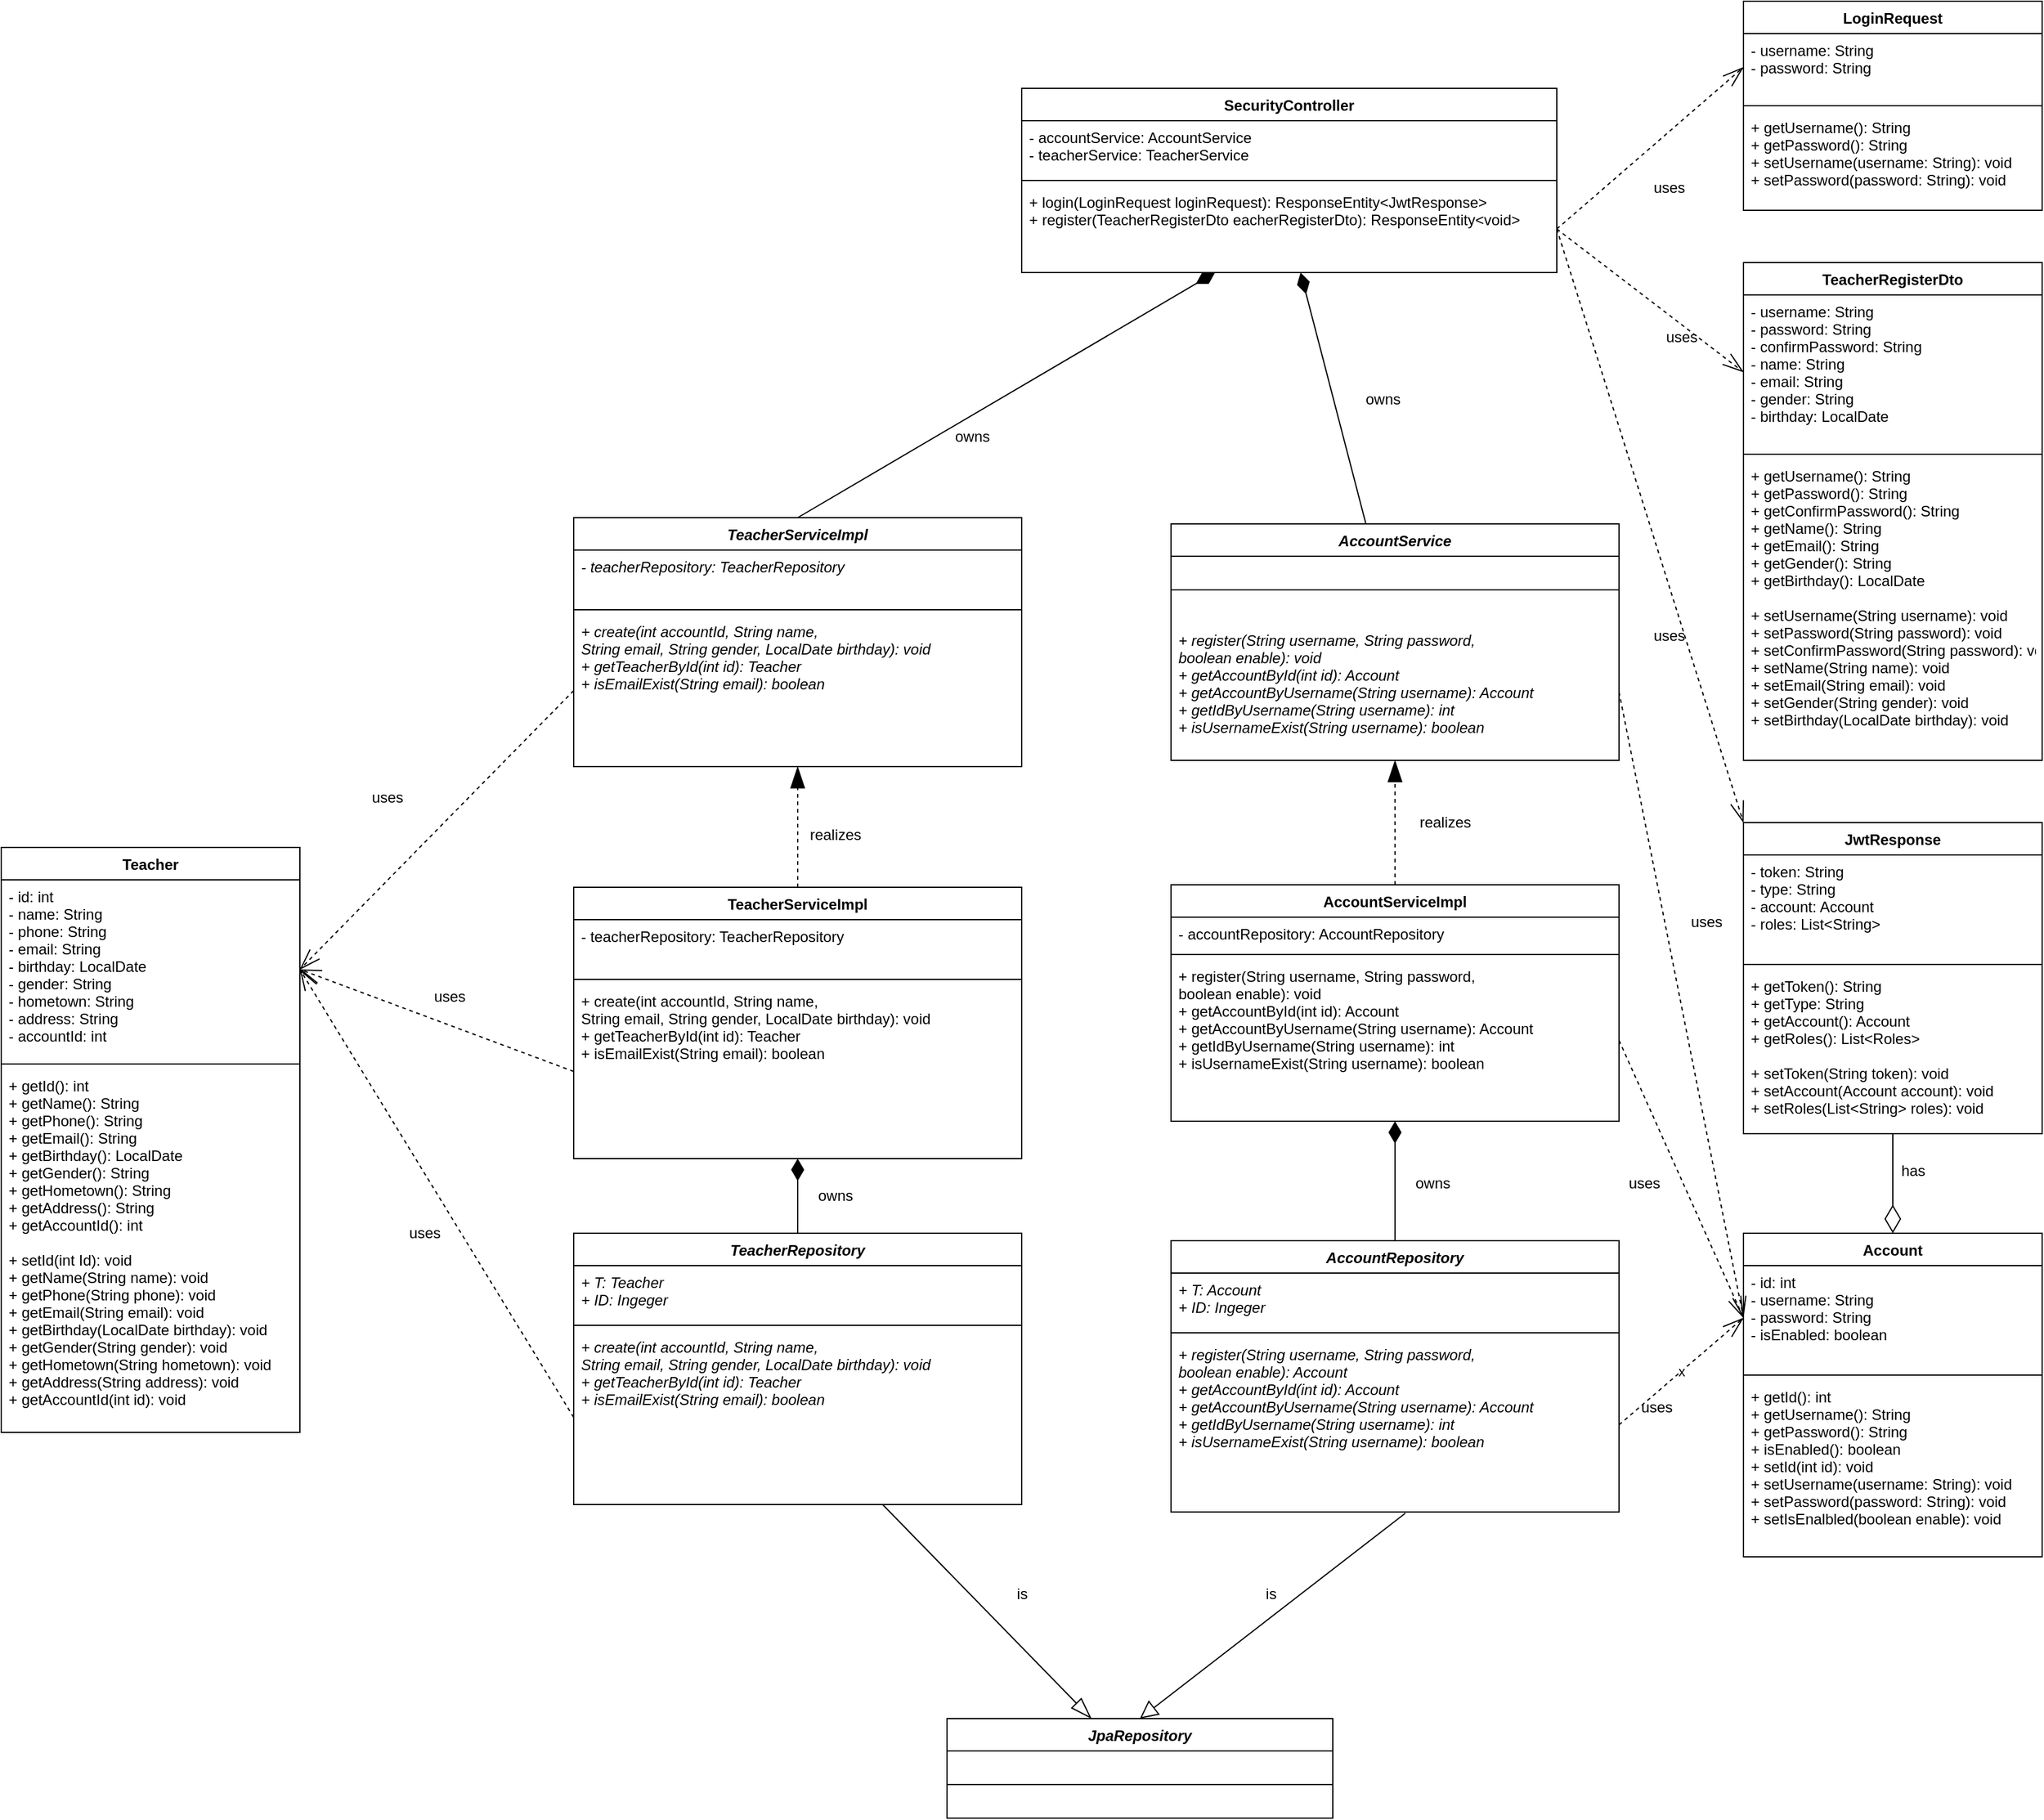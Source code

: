 <mxfile version="14.7.10" type="device"><diagram id="Y0LU7h4S8En0JzoA1ZvA" name="Page-1"><mxGraphModel dx="3418" dy="1582" grid="1" gridSize="10" guides="1" tooltips="1" connect="1" arrows="1" fold="1" page="1" pageScale="1" pageWidth="850" pageHeight="1100" math="0" shadow="0"><root><mxCell id="0"/><mxCell id="1" parent="0"/><mxCell id="0bLq7Cy2PBH71am03cPB-7" value="" style="edgeStyle=orthogonalEdgeStyle;rounded=0;orthogonalLoop=1;jettySize=auto;html=1;" parent="1" edge="1"><mxGeometry relative="1" as="geometry"><mxPoint x="215" y="120" as="sourcePoint"/></mxGeometry></mxCell><mxCell id="_wRMmRWSOuP75aGhUzdq-82" style="edgeStyle=none;rounded=0;orthogonalLoop=1;jettySize=auto;html=1;exitX=0.435;exitY=0;exitDx=0;exitDy=0;shadow=0;endArrow=diamondThin;endFill=1;endSize=15;strokeColor=#000000;exitPerimeter=0;" edge="1" parent="1" source="0bLq7Cy2PBH71am03cPB-9" target="_wRMmRWSOuP75aGhUzdq-81"><mxGeometry relative="1" as="geometry"/></mxCell><mxCell id="0bLq7Cy2PBH71am03cPB-9" value="AccountService" style="swimlane;fontStyle=3;align=center;verticalAlign=top;childLayout=stackLayout;horizontal=1;startSize=26;horizontalStack=0;resizeParent=1;resizeParentMax=0;resizeLast=0;collapsible=1;marginBottom=0;" parent="1" vertex="1"><mxGeometry x="-800" y="-10" width="360" height="190" as="geometry"/></mxCell><mxCell id="0bLq7Cy2PBH71am03cPB-11" value="" style="line;strokeWidth=1;fillColor=none;align=left;verticalAlign=middle;spacingTop=-1;spacingLeft=3;spacingRight=3;rotatable=0;labelPosition=right;points=[];portConstraint=eastwest;" parent="0bLq7Cy2PBH71am03cPB-9" vertex="1"><mxGeometry y="26" width="360" height="54" as="geometry"/></mxCell><mxCell id="0bLq7Cy2PBH71am03cPB-12" value="+ register(String username, String password, &#10;boolean enable): void&#10;+ getAccountById(int id): Account&#10;+ getAccountByUsername(String username): Account&#10;+ getIdByUsername(String username): int&#10;+ isUsernameExist(String username): boolean&#10;" style="text;strokeColor=none;fillColor=none;align=left;verticalAlign=top;spacingLeft=4;spacingRight=4;overflow=hidden;rotatable=0;points=[[0,0.5],[1,0.5]];portConstraint=eastwest;fontStyle=2" parent="0bLq7Cy2PBH71am03cPB-9" vertex="1"><mxGeometry y="80" width="360" height="110" as="geometry"/></mxCell><mxCell id="_wRMmRWSOuP75aGhUzdq-34" style="edgeStyle=none;rounded=0;orthogonalLoop=1;jettySize=auto;html=1;exitX=0.5;exitY=0;exitDx=0;exitDy=0;endArrow=blockThin;endFill=1;endSize=15;dashed=1;shadow=0;" edge="1" parent="1" source="_wRMmRWSOuP75aGhUzdq-74" target="0bLq7Cy2PBH71am03cPB-12"><mxGeometry relative="1" as="geometry"/></mxCell><mxCell id="_wRMmRWSOuP75aGhUzdq-5" value="" style="endArrow=diamondThin;endFill=1;endSize=15;html=1;" edge="1" parent="1" source="_wRMmRWSOuP75aGhUzdq-83" target="_wRMmRWSOuP75aGhUzdq-77"><mxGeometry width="160" relative="1" as="geometry"><mxPoint x="-646.027" y="560" as="sourcePoint"/><mxPoint x="-647" y="470" as="targetPoint"/></mxGeometry></mxCell><mxCell id="_wRMmRWSOuP75aGhUzdq-9" value="JpaRepository" style="swimlane;fontStyle=3;align=center;verticalAlign=top;childLayout=stackLayout;horizontal=1;startSize=26;horizontalStack=0;resizeParent=1;resizeParentMax=0;resizeLast=0;collapsible=1;marginBottom=0;" vertex="1" parent="1"><mxGeometry x="-980" y="950" width="310" height="80" as="geometry"/></mxCell><mxCell id="_wRMmRWSOuP75aGhUzdq-10" value="" style="line;strokeWidth=1;fillColor=none;align=left;verticalAlign=middle;spacingTop=-1;spacingLeft=3;spacingRight=3;rotatable=0;labelPosition=right;points=[];portConstraint=eastwest;" vertex="1" parent="_wRMmRWSOuP75aGhUzdq-9"><mxGeometry y="26" width="310" height="54" as="geometry"/></mxCell><mxCell id="_wRMmRWSOuP75aGhUzdq-28" value="LoginRequest" style="swimlane;fontStyle=1;align=center;verticalAlign=top;childLayout=stackLayout;horizontal=1;startSize=26;horizontalStack=0;resizeParent=1;resizeParentMax=0;resizeLast=0;collapsible=1;marginBottom=0;" vertex="1" parent="1"><mxGeometry x="-340" y="-430" width="240" height="168" as="geometry"/></mxCell><mxCell id="_wRMmRWSOuP75aGhUzdq-29" value="- username: String&#10;- password: String" style="text;strokeColor=none;fillColor=none;align=left;verticalAlign=top;spacingLeft=4;spacingRight=4;overflow=hidden;rotatable=0;points=[[0,0.5],[1,0.5]];portConstraint=eastwest;" vertex="1" parent="_wRMmRWSOuP75aGhUzdq-28"><mxGeometry y="26" width="240" height="54" as="geometry"/></mxCell><mxCell id="_wRMmRWSOuP75aGhUzdq-30" value="" style="line;strokeWidth=1;fillColor=none;align=left;verticalAlign=middle;spacingTop=-1;spacingLeft=3;spacingRight=3;rotatable=0;labelPosition=right;points=[];portConstraint=eastwest;" vertex="1" parent="_wRMmRWSOuP75aGhUzdq-28"><mxGeometry y="80" width="240" height="8" as="geometry"/></mxCell><mxCell id="_wRMmRWSOuP75aGhUzdq-31" value="+ getUsername(): String&#10;+ getPassword(): String&#10;+ setUsername(username: String): void&#10;+ setPassword(password: String): void" style="text;strokeColor=none;fillColor=none;align=left;verticalAlign=top;spacingLeft=4;spacingRight=4;overflow=hidden;rotatable=0;points=[[0,0.5],[1,0.5]];portConstraint=eastwest;" vertex="1" parent="_wRMmRWSOuP75aGhUzdq-28"><mxGeometry y="88" width="240" height="80" as="geometry"/></mxCell><mxCell id="_wRMmRWSOuP75aGhUzdq-53" style="edgeStyle=none;rounded=0;orthogonalLoop=1;jettySize=auto;html=1;endArrow=diamondThin;endFill=0;endSize=20;" edge="1" parent="1" source="_wRMmRWSOuP75aGhUzdq-38" target="_wRMmRWSOuP75aGhUzdq-46"><mxGeometry relative="1" as="geometry"/></mxCell><mxCell id="_wRMmRWSOuP75aGhUzdq-35" value="JwtResponse" style="swimlane;fontStyle=1;align=center;verticalAlign=top;childLayout=stackLayout;horizontal=1;startSize=26;horizontalStack=0;resizeParent=1;resizeParentMax=0;resizeLast=0;collapsible=1;marginBottom=0;" vertex="1" parent="1"><mxGeometry x="-340" y="230" width="240" height="250" as="geometry"/></mxCell><mxCell id="_wRMmRWSOuP75aGhUzdq-36" value="- token: String&#10;- type: String &#10;- account: Account&#10;- roles: List&lt;String&gt;" style="text;strokeColor=none;fillColor=none;align=left;verticalAlign=top;spacingLeft=4;spacingRight=4;overflow=hidden;rotatable=0;points=[[0,0.5],[1,0.5]];portConstraint=eastwest;" vertex="1" parent="_wRMmRWSOuP75aGhUzdq-35"><mxGeometry y="26" width="240" height="84" as="geometry"/></mxCell><mxCell id="_wRMmRWSOuP75aGhUzdq-37" value="" style="line;strokeWidth=1;fillColor=none;align=left;verticalAlign=middle;spacingTop=-1;spacingLeft=3;spacingRight=3;rotatable=0;labelPosition=right;points=[];portConstraint=eastwest;" vertex="1" parent="_wRMmRWSOuP75aGhUzdq-35"><mxGeometry y="110" width="240" height="8" as="geometry"/></mxCell><mxCell id="_wRMmRWSOuP75aGhUzdq-38" value="+ getToken(): String&#10;+ getType: String&#10;+ getAccount(): Account&#10;+ getRoles(): List&lt;Roles&gt;&#10;&#10;+ setToken(String token): void&#10;+ setAccount(Account account): void&#10;+ setRoles(List&lt;String&gt; roles): void" style="text;strokeColor=none;fillColor=none;align=left;verticalAlign=top;spacingLeft=4;spacingRight=4;overflow=hidden;rotatable=0;points=[[0,0.5],[1,0.5]];portConstraint=eastwest;" vertex="1" parent="_wRMmRWSOuP75aGhUzdq-35"><mxGeometry y="118" width="240" height="132" as="geometry"/></mxCell><mxCell id="_wRMmRWSOuP75aGhUzdq-40" value="TeacherRegisterDto" style="swimlane;fontStyle=1;align=center;verticalAlign=top;childLayout=stackLayout;horizontal=1;startSize=26;horizontalStack=0;resizeParent=1;resizeParentMax=0;resizeLast=0;collapsible=1;marginBottom=0;" vertex="1" parent="1"><mxGeometry x="-340" y="-220" width="240" height="400" as="geometry"/></mxCell><mxCell id="_wRMmRWSOuP75aGhUzdq-41" value="- username: String&#10;- password: String&#10;- confirmPassword: String&#10;- name: String&#10;- email: String&#10;- gender: String&#10;- birthday: LocalDate" style="text;strokeColor=none;fillColor=none;align=left;verticalAlign=top;spacingLeft=4;spacingRight=4;overflow=hidden;rotatable=0;points=[[0,0.5],[1,0.5]];portConstraint=eastwest;" vertex="1" parent="_wRMmRWSOuP75aGhUzdq-40"><mxGeometry y="26" width="240" height="124" as="geometry"/></mxCell><mxCell id="_wRMmRWSOuP75aGhUzdq-42" value="" style="line;strokeWidth=1;fillColor=none;align=left;verticalAlign=middle;spacingTop=-1;spacingLeft=3;spacingRight=3;rotatable=0;labelPosition=right;points=[];portConstraint=eastwest;" vertex="1" parent="_wRMmRWSOuP75aGhUzdq-40"><mxGeometry y="150" width="240" height="8" as="geometry"/></mxCell><mxCell id="_wRMmRWSOuP75aGhUzdq-43" value="+ getUsername(): String&#10;+ getPassword(): String&#10;+ getConfirmPassword(): String&#10;+ getName(): String&#10;+ getEmail(): String&#10;+ getGender(): String&#10;+ getBirthday(): LocalDate&#10;&#10;+ setUsername(String username): void&#10;+ setPassword(String password): void&#10;+ setConfirmPassword(String password): void&#10;+ setName(String name): void&#10;+ setEmail(String email): void&#10;+ setGender(String gender): void&#10;+ setBirthday(LocalDate birthday): void" style="text;strokeColor=none;fillColor=none;align=left;verticalAlign=top;spacingLeft=4;spacingRight=4;overflow=hidden;rotatable=0;points=[[0,0.5],[1,0.5]];portConstraint=eastwest;" vertex="1" parent="_wRMmRWSOuP75aGhUzdq-40"><mxGeometry y="158" width="240" height="242" as="geometry"/></mxCell><mxCell id="_wRMmRWSOuP75aGhUzdq-46" value="Account" style="swimlane;fontStyle=1;align=center;verticalAlign=top;childLayout=stackLayout;horizontal=1;startSize=26;horizontalStack=0;resizeParent=1;resizeParentMax=0;resizeLast=0;collapsible=1;marginBottom=0;" vertex="1" parent="1"><mxGeometry x="-340" y="560" width="240" height="260" as="geometry"/></mxCell><mxCell id="_wRMmRWSOuP75aGhUzdq-47" value="- id: int&#10;- username: String&#10;- password: String&#10;- isEnabled: boolean" style="text;strokeColor=none;fillColor=none;align=left;verticalAlign=top;spacingLeft=4;spacingRight=4;overflow=hidden;rotatable=0;points=[[0,0.5],[1,0.5]];portConstraint=eastwest;" vertex="1" parent="_wRMmRWSOuP75aGhUzdq-46"><mxGeometry y="26" width="240" height="84" as="geometry"/></mxCell><mxCell id="_wRMmRWSOuP75aGhUzdq-48" value="" style="line;strokeWidth=1;fillColor=none;align=left;verticalAlign=middle;spacingTop=-1;spacingLeft=3;spacingRight=3;rotatable=0;labelPosition=right;points=[];portConstraint=eastwest;" vertex="1" parent="_wRMmRWSOuP75aGhUzdq-46"><mxGeometry y="110" width="240" height="8" as="geometry"/></mxCell><mxCell id="_wRMmRWSOuP75aGhUzdq-49" value="+ getId(): int&#10;+ getUsername(): String&#10;+ getPassword(): String&#10;+ isEnabled(): boolean&#10;+ setId(int id): void&#10;+ setUsername(username: String): void&#10;+ setPassword(password: String): void&#10;+ setIsEnalbled(boolean enable): void" style="text;strokeColor=none;fillColor=none;align=left;verticalAlign=top;spacingLeft=4;spacingRight=4;overflow=hidden;rotatable=0;points=[[0,0.5],[1,0.5]];portConstraint=eastwest;" vertex="1" parent="_wRMmRWSOuP75aGhUzdq-46"><mxGeometry y="118" width="240" height="142" as="geometry"/></mxCell><mxCell id="_wRMmRWSOuP75aGhUzdq-57" value="uses" style="text;html=1;align=center;verticalAlign=middle;resizable=0;points=[];autosize=1;strokeColor=none;" vertex="1" parent="1"><mxGeometry x="-420" y="-290" width="40" height="20" as="geometry"/></mxCell><mxCell id="_wRMmRWSOuP75aGhUzdq-58" value="uses" style="text;html=1;align=center;verticalAlign=middle;resizable=0;points=[];autosize=1;strokeColor=none;" vertex="1" parent="1"><mxGeometry x="-410" y="-170" width="40" height="20" as="geometry"/></mxCell><mxCell id="_wRMmRWSOuP75aGhUzdq-19" value="" style="endArrow=block;endFill=0;endSize=12;html=1;entryX=0.5;entryY=0;entryDx=0;entryDy=0;exitX=0.523;exitY=1.007;exitDx=0;exitDy=0;exitPerimeter=0;" edge="1" parent="1" source="_wRMmRWSOuP75aGhUzdq-86" target="_wRMmRWSOuP75aGhUzdq-9"><mxGeometry width="160" relative="1" as="geometry"><mxPoint x="-490" y="695" as="sourcePoint"/><mxPoint x="-430" y="780" as="targetPoint"/></mxGeometry></mxCell><mxCell id="_wRMmRWSOuP75aGhUzdq-59" value="uses" style="text;html=1;align=center;verticalAlign=middle;resizable=0;points=[];autosize=1;strokeColor=none;" vertex="1" parent="1"><mxGeometry x="-420" y="70" width="40" height="20" as="geometry"/></mxCell><mxCell id="_wRMmRWSOuP75aGhUzdq-60" value="uses" style="text;html=1;align=center;verticalAlign=middle;resizable=0;points=[];autosize=1;strokeColor=none;" vertex="1" parent="1"><mxGeometry x="-390" y="300" width="40" height="20" as="geometry"/></mxCell><mxCell id="_wRMmRWSOuP75aGhUzdq-61" value="uses" style="text;html=1;align=center;verticalAlign=middle;resizable=0;points=[];autosize=1;strokeColor=none;" vertex="1" parent="1"><mxGeometry x="-440" y="510" width="40" height="20" as="geometry"/></mxCell><mxCell id="_wRMmRWSOuP75aGhUzdq-62" value="uses" style="text;html=1;align=center;verticalAlign=middle;resizable=0;points=[];autosize=1;strokeColor=none;" vertex="1" parent="1"><mxGeometry x="-430" y="690" width="40" height="20" as="geometry"/></mxCell><mxCell id="_wRMmRWSOuP75aGhUzdq-63" value="is" style="text;html=1;align=center;verticalAlign=middle;resizable=0;points=[];autosize=1;strokeColor=none;" vertex="1" parent="1"><mxGeometry x="-730" y="840" width="20" height="20" as="geometry"/></mxCell><mxCell id="_wRMmRWSOuP75aGhUzdq-64" value="owns" style="text;html=1;align=center;verticalAlign=middle;resizable=0;points=[];autosize=1;strokeColor=none;" vertex="1" parent="1"><mxGeometry x="-610" y="510" width="40" height="20" as="geometry"/></mxCell><mxCell id="_wRMmRWSOuP75aGhUzdq-65" value="realizes" style="text;html=1;align=center;verticalAlign=middle;resizable=0;points=[];autosize=1;strokeColor=none;" vertex="1" parent="1"><mxGeometry x="-610" y="220" width="60" height="20" as="geometry"/></mxCell><mxCell id="_wRMmRWSOuP75aGhUzdq-66" value="owns" style="text;html=1;align=center;verticalAlign=middle;resizable=0;points=[];autosize=1;strokeColor=none;" vertex="1" parent="1"><mxGeometry x="-650" y="-120" width="40" height="20" as="geometry"/></mxCell><mxCell id="_wRMmRWSOuP75aGhUzdq-32" style="rounded=0;orthogonalLoop=1;jettySize=auto;html=1;exitX=1;exitY=0.5;exitDx=0;exitDy=0;entryX=0;entryY=0.5;entryDx=0;entryDy=0;endArrow=openThin;endFill=0;endSize=15;dashed=1;" edge="1" parent="1" source="_wRMmRWSOuP75aGhUzdq-81" target="_wRMmRWSOuP75aGhUzdq-29"><mxGeometry relative="1" as="geometry"><mxPoint x="-445" y="-165" as="sourcePoint"/></mxGeometry></mxCell><mxCell id="_wRMmRWSOuP75aGhUzdq-44" style="edgeStyle=none;rounded=0;orthogonalLoop=1;jettySize=auto;html=1;exitX=1;exitY=0.5;exitDx=0;exitDy=0;entryX=0;entryY=0.5;entryDx=0;entryDy=0;endArrow=openThin;endFill=0;endSize=15;dashed=1;" edge="1" parent="1" source="_wRMmRWSOuP75aGhUzdq-81" target="_wRMmRWSOuP75aGhUzdq-41"><mxGeometry relative="1" as="geometry"><mxPoint x="-445" y="-165" as="sourcePoint"/></mxGeometry></mxCell><mxCell id="_wRMmRWSOuP75aGhUzdq-45" style="edgeStyle=none;rounded=0;orthogonalLoop=1;jettySize=auto;html=1;exitX=1;exitY=0.5;exitDx=0;exitDy=0;entryX=0;entryY=0;entryDx=0;entryDy=0;endArrow=openThin;endFill=0;endSize=15;dashed=1;" edge="1" parent="1" source="_wRMmRWSOuP75aGhUzdq-81" target="_wRMmRWSOuP75aGhUzdq-35"><mxGeometry relative="1" as="geometry"><mxPoint x="-445" y="-165" as="sourcePoint"/></mxGeometry></mxCell><mxCell id="_wRMmRWSOuP75aGhUzdq-52" style="edgeStyle=none;rounded=0;orthogonalLoop=1;jettySize=auto;html=1;exitX=1;exitY=0.5;exitDx=0;exitDy=0;entryX=0;entryY=0.5;entryDx=0;entryDy=0;endArrow=openThin;endFill=0;endSize=15;dashed=1;" edge="1" parent="1" source="0bLq7Cy2PBH71am03cPB-12" target="_wRMmRWSOuP75aGhUzdq-47"><mxGeometry relative="1" as="geometry"/></mxCell><mxCell id="_wRMmRWSOuP75aGhUzdq-51" style="edgeStyle=none;rounded=0;orthogonalLoop=1;jettySize=auto;html=1;exitX=1;exitY=0.5;exitDx=0;exitDy=0;entryX=0;entryY=0.5;entryDx=0;entryDy=0;endArrow=openThin;endFill=0;endSize=15;dashed=1;" edge="1" parent="1" source="_wRMmRWSOuP75aGhUzdq-77" target="_wRMmRWSOuP75aGhUzdq-47"><mxGeometry relative="1" as="geometry"><mxPoint x="-490" y="435" as="sourcePoint"/></mxGeometry></mxCell><mxCell id="_wRMmRWSOuP75aGhUzdq-67" value="has" style="text;html=1;align=center;verticalAlign=middle;resizable=0;points=[];autosize=1;strokeColor=none;" vertex="1" parent="1"><mxGeometry x="-219" y="500" width="30" height="20" as="geometry"/></mxCell><mxCell id="_wRMmRWSOuP75aGhUzdq-50" value="x" style="edgeStyle=none;rounded=0;orthogonalLoop=1;jettySize=auto;html=1;exitX=1;exitY=0.5;exitDx=0;exitDy=0;entryX=0;entryY=0.5;entryDx=0;entryDy=0;endArrow=openThin;endFill=0;endSize=15;dashed=1;" edge="1" parent="1" source="_wRMmRWSOuP75aGhUzdq-86" target="_wRMmRWSOuP75aGhUzdq-47"><mxGeometry relative="1" as="geometry"><mxPoint x="-490" y="695" as="sourcePoint"/></mxGeometry></mxCell><mxCell id="_wRMmRWSOuP75aGhUzdq-74" value="AccountServiceImpl" style="swimlane;fontStyle=1;align=center;verticalAlign=top;childLayout=stackLayout;horizontal=1;startSize=26;horizontalStack=0;resizeParent=1;resizeParentMax=0;resizeLast=0;collapsible=1;marginBottom=0;" vertex="1" parent="1"><mxGeometry x="-800" y="280" width="360" height="190" as="geometry"/></mxCell><mxCell id="_wRMmRWSOuP75aGhUzdq-75" value="- accountRepository: AccountRepository" style="text;strokeColor=none;fillColor=none;align=left;verticalAlign=top;spacingLeft=4;spacingRight=4;overflow=hidden;rotatable=0;points=[[0,0.5],[1,0.5]];portConstraint=eastwest;" vertex="1" parent="_wRMmRWSOuP75aGhUzdq-74"><mxGeometry y="26" width="360" height="26" as="geometry"/></mxCell><mxCell id="_wRMmRWSOuP75aGhUzdq-76" value="" style="line;strokeWidth=1;fillColor=none;align=left;verticalAlign=middle;spacingTop=-1;spacingLeft=3;spacingRight=3;rotatable=0;labelPosition=right;points=[];portConstraint=eastwest;" vertex="1" parent="_wRMmRWSOuP75aGhUzdq-74"><mxGeometry y="52" width="360" height="8" as="geometry"/></mxCell><mxCell id="_wRMmRWSOuP75aGhUzdq-77" value="+ register(String username, String password, &#10;boolean enable): void&#10;+ getAccountById(int id): Account&#10;+ getAccountByUsername(String username): Account&#10;+ getIdByUsername(String username): int&#10;+ isUsernameExist(String username): boolean&#10;" style="text;strokeColor=none;fillColor=none;align=left;verticalAlign=top;spacingLeft=4;spacingRight=4;overflow=hidden;rotatable=0;points=[[0,0.5],[1,0.5]];portConstraint=eastwest;" vertex="1" parent="_wRMmRWSOuP75aGhUzdq-74"><mxGeometry y="60" width="360" height="130" as="geometry"/></mxCell><mxCell id="_wRMmRWSOuP75aGhUzdq-78" value="SecurityController" style="swimlane;fontStyle=1;align=center;verticalAlign=top;childLayout=stackLayout;horizontal=1;startSize=26;horizontalStack=0;resizeParent=1;resizeParentMax=0;resizeLast=0;collapsible=1;marginBottom=0;" vertex="1" parent="1"><mxGeometry x="-920" y="-360" width="430" height="148" as="geometry"/></mxCell><mxCell id="_wRMmRWSOuP75aGhUzdq-79" value="- accountService: AccountService&#10;- teacherService: TeacherService" style="text;strokeColor=none;fillColor=none;align=left;verticalAlign=top;spacingLeft=4;spacingRight=4;overflow=hidden;rotatable=0;points=[[0,0.5],[1,0.5]];portConstraint=eastwest;" vertex="1" parent="_wRMmRWSOuP75aGhUzdq-78"><mxGeometry y="26" width="430" height="44" as="geometry"/></mxCell><mxCell id="_wRMmRWSOuP75aGhUzdq-80" value="" style="line;strokeWidth=1;fillColor=none;align=left;verticalAlign=middle;spacingTop=-1;spacingLeft=3;spacingRight=3;rotatable=0;labelPosition=right;points=[];portConstraint=eastwest;" vertex="1" parent="_wRMmRWSOuP75aGhUzdq-78"><mxGeometry y="70" width="430" height="8" as="geometry"/></mxCell><mxCell id="_wRMmRWSOuP75aGhUzdq-81" value="+ login(LoginRequest loginRequest): ResponseEntity&lt;JwtResponse&gt;&#10;+ register(TeacherRegisterDto eacherRegisterDto): ResponseEntity&lt;void&gt;" style="text;strokeColor=none;fillColor=none;align=left;verticalAlign=top;spacingLeft=4;spacingRight=4;overflow=hidden;rotatable=0;points=[[0,0.5],[1,0.5]];portConstraint=eastwest;" vertex="1" parent="_wRMmRWSOuP75aGhUzdq-78"><mxGeometry y="78" width="430" height="70" as="geometry"/></mxCell><mxCell id="_wRMmRWSOuP75aGhUzdq-83" value="AccountRepository" style="swimlane;fontStyle=3;align=center;verticalAlign=top;childLayout=stackLayout;horizontal=1;startSize=26;horizontalStack=0;resizeParent=1;resizeParentMax=0;resizeLast=0;collapsible=1;marginBottom=0;" vertex="1" parent="1"><mxGeometry x="-800" y="566" width="360" height="218" as="geometry"/></mxCell><mxCell id="_wRMmRWSOuP75aGhUzdq-84" value="+ T: Account&#10;+ ID: Ingeger" style="text;strokeColor=none;fillColor=none;align=left;verticalAlign=top;spacingLeft=4;spacingRight=4;overflow=hidden;rotatable=0;points=[[0,0.5],[1,0.5]];portConstraint=eastwest;fontStyle=2" vertex="1" parent="_wRMmRWSOuP75aGhUzdq-83"><mxGeometry y="26" width="360" height="44" as="geometry"/></mxCell><mxCell id="_wRMmRWSOuP75aGhUzdq-85" value="" style="line;strokeWidth=1;fillColor=none;align=left;verticalAlign=middle;spacingTop=-1;spacingLeft=3;spacingRight=3;rotatable=0;labelPosition=right;points=[];portConstraint=eastwest;" vertex="1" parent="_wRMmRWSOuP75aGhUzdq-83"><mxGeometry y="70" width="360" height="8" as="geometry"/></mxCell><mxCell id="_wRMmRWSOuP75aGhUzdq-86" value="+ register(String username, String password, &#10;boolean enable): Account&#10;+ getAccountById(int id): Account&#10;+ getAccountByUsername(String username): Account&#10;+ getIdByUsername(String username): int&#10;+ isUsernameExist(String username): boolean&#10;" style="text;strokeColor=none;fillColor=none;align=left;verticalAlign=top;spacingLeft=4;spacingRight=4;overflow=hidden;rotatable=0;points=[[0,0.5],[1,0.5]];portConstraint=eastwest;fontStyle=2" vertex="1" parent="_wRMmRWSOuP75aGhUzdq-83"><mxGeometry y="78" width="360" height="140" as="geometry"/></mxCell><mxCell id="_wRMmRWSOuP75aGhUzdq-103" style="edgeStyle=none;rounded=0;orthogonalLoop=1;jettySize=auto;html=1;exitX=0.5;exitY=0;exitDx=0;exitDy=0;shadow=0;endArrow=diamondThin;endFill=1;endSize=15;strokeColor=#000000;" edge="1" parent="1" source="_wRMmRWSOuP75aGhUzdq-87" target="_wRMmRWSOuP75aGhUzdq-94"><mxGeometry relative="1" as="geometry"/></mxCell><mxCell id="_wRMmRWSOuP75aGhUzdq-87" value="TeacherRepository" style="swimlane;fontStyle=3;align=center;verticalAlign=top;childLayout=stackLayout;horizontal=1;startSize=26;horizontalStack=0;resizeParent=1;resizeParentMax=0;resizeLast=0;collapsible=1;marginBottom=0;" vertex="1" parent="1"><mxGeometry x="-1280" y="560" width="360" height="218" as="geometry"/></mxCell><mxCell id="_wRMmRWSOuP75aGhUzdq-88" value="+ T: Teacher&#10;+ ID: Ingeger" style="text;strokeColor=none;fillColor=none;align=left;verticalAlign=top;spacingLeft=4;spacingRight=4;overflow=hidden;rotatable=0;points=[[0,0.5],[1,0.5]];portConstraint=eastwest;fontStyle=2" vertex="1" parent="_wRMmRWSOuP75aGhUzdq-87"><mxGeometry y="26" width="360" height="44" as="geometry"/></mxCell><mxCell id="_wRMmRWSOuP75aGhUzdq-89" value="" style="line;strokeWidth=1;fillColor=none;align=left;verticalAlign=middle;spacingTop=-1;spacingLeft=3;spacingRight=3;rotatable=0;labelPosition=right;points=[];portConstraint=eastwest;" vertex="1" parent="_wRMmRWSOuP75aGhUzdq-87"><mxGeometry y="70" width="360" height="8" as="geometry"/></mxCell><mxCell id="_wRMmRWSOuP75aGhUzdq-90" value="+ create(int accountId, String name,&#10;String email, String gender, LocalDate birthday): void&#10;+ getTeacherById(int id): Teacher&#10;+ isEmailExist(String email): boolean&#10;" style="text;strokeColor=none;fillColor=none;align=left;verticalAlign=top;spacingLeft=4;spacingRight=4;overflow=hidden;rotatable=0;points=[[0,0.5],[1,0.5]];portConstraint=eastwest;fontStyle=2" vertex="1" parent="_wRMmRWSOuP75aGhUzdq-87"><mxGeometry y="78" width="360" height="140" as="geometry"/></mxCell><mxCell id="_wRMmRWSOuP75aGhUzdq-101" style="edgeStyle=none;rounded=0;orthogonalLoop=1;jettySize=auto;html=1;exitX=0.5;exitY=0;exitDx=0;exitDy=0;shadow=0;endArrow=blockThin;endFill=1;endSize=15;strokeColor=#000000;dashed=1;" edge="1" parent="1" source="_wRMmRWSOuP75aGhUzdq-91" target="_wRMmRWSOuP75aGhUzdq-98"><mxGeometry relative="1" as="geometry"/></mxCell><mxCell id="_wRMmRWSOuP75aGhUzdq-91" value="TeacherServiceImpl" style="swimlane;fontStyle=1;align=center;verticalAlign=top;childLayout=stackLayout;horizontal=1;startSize=26;horizontalStack=0;resizeParent=1;resizeParentMax=0;resizeLast=0;collapsible=1;marginBottom=0;" vertex="1" parent="1"><mxGeometry x="-1280" y="282" width="360" height="218" as="geometry"/></mxCell><mxCell id="_wRMmRWSOuP75aGhUzdq-92" value="- teacherRepository: TeacherRepository" style="text;strokeColor=none;fillColor=none;align=left;verticalAlign=top;spacingLeft=4;spacingRight=4;overflow=hidden;rotatable=0;points=[[0,0.5],[1,0.5]];portConstraint=eastwest;fontStyle=0" vertex="1" parent="_wRMmRWSOuP75aGhUzdq-91"><mxGeometry y="26" width="360" height="44" as="geometry"/></mxCell><mxCell id="_wRMmRWSOuP75aGhUzdq-93" value="" style="line;strokeWidth=1;fillColor=none;align=left;verticalAlign=middle;spacingTop=-1;spacingLeft=3;spacingRight=3;rotatable=0;labelPosition=right;points=[];portConstraint=eastwest;" vertex="1" parent="_wRMmRWSOuP75aGhUzdq-91"><mxGeometry y="70" width="360" height="8" as="geometry"/></mxCell><mxCell id="_wRMmRWSOuP75aGhUzdq-94" value="+ create(int accountId, String name,&#10;String email, String gender, LocalDate birthday): void&#10;+ getTeacherById(int id): Teacher&#10;+ isEmailExist(String email): boolean&#10;" style="text;strokeColor=none;fillColor=none;align=left;verticalAlign=top;spacingLeft=4;spacingRight=4;overflow=hidden;rotatable=0;points=[[0,0.5],[1,0.5]];portConstraint=eastwest;fontStyle=0" vertex="1" parent="_wRMmRWSOuP75aGhUzdq-91"><mxGeometry y="78" width="360" height="140" as="geometry"/></mxCell><mxCell id="_wRMmRWSOuP75aGhUzdq-99" style="edgeStyle=none;rounded=0;orthogonalLoop=1;jettySize=auto;html=1;exitX=0.5;exitY=0;exitDx=0;exitDy=0;shadow=0;endArrow=diamondThin;endFill=1;endSize=15;strokeColor=#000000;" edge="1" parent="1" source="_wRMmRWSOuP75aGhUzdq-95" target="_wRMmRWSOuP75aGhUzdq-81"><mxGeometry relative="1" as="geometry"/></mxCell><mxCell id="_wRMmRWSOuP75aGhUzdq-95" value="TeacherServiceImpl" style="swimlane;fontStyle=3;align=center;verticalAlign=top;childLayout=stackLayout;horizontal=1;startSize=26;horizontalStack=0;resizeParent=1;resizeParentMax=0;resizeLast=0;collapsible=1;marginBottom=0;" vertex="1" parent="1"><mxGeometry x="-1280" y="-15" width="360" height="200" as="geometry"/></mxCell><mxCell id="_wRMmRWSOuP75aGhUzdq-96" value="- teacherRepository: TeacherRepository" style="text;strokeColor=none;fillColor=none;align=left;verticalAlign=top;spacingLeft=4;spacingRight=4;overflow=hidden;rotatable=0;points=[[0,0.5],[1,0.5]];portConstraint=eastwest;fontStyle=2" vertex="1" parent="_wRMmRWSOuP75aGhUzdq-95"><mxGeometry y="26" width="360" height="44" as="geometry"/></mxCell><mxCell id="_wRMmRWSOuP75aGhUzdq-97" value="" style="line;strokeWidth=1;fillColor=none;align=left;verticalAlign=middle;spacingTop=-1;spacingLeft=3;spacingRight=3;rotatable=0;labelPosition=right;points=[];portConstraint=eastwest;" vertex="1" parent="_wRMmRWSOuP75aGhUzdq-95"><mxGeometry y="70" width="360" height="8" as="geometry"/></mxCell><mxCell id="_wRMmRWSOuP75aGhUzdq-98" value="+ create(int accountId, String name,&#10;String email, String gender, LocalDate birthday): void&#10;+ getTeacherById(int id): Teacher&#10;+ isEmailExist(String email): boolean&#10;" style="text;strokeColor=none;fillColor=none;align=left;verticalAlign=top;spacingLeft=4;spacingRight=4;overflow=hidden;rotatable=0;points=[[0,0.5],[1,0.5]];portConstraint=eastwest;fontStyle=2" vertex="1" parent="_wRMmRWSOuP75aGhUzdq-95"><mxGeometry y="78" width="360" height="122" as="geometry"/></mxCell><mxCell id="_wRMmRWSOuP75aGhUzdq-100" value="owns" style="text;html=1;align=center;verticalAlign=middle;resizable=0;points=[];autosize=1;strokeColor=none;" vertex="1" parent="1"><mxGeometry x="-980" y="-90" width="40" height="20" as="geometry"/></mxCell><mxCell id="_wRMmRWSOuP75aGhUzdq-102" value="realizes" style="text;html=1;align=center;verticalAlign=middle;resizable=0;points=[];autosize=1;strokeColor=none;" vertex="1" parent="1"><mxGeometry x="-1100" y="230" width="60" height="20" as="geometry"/></mxCell><mxCell id="_wRMmRWSOuP75aGhUzdq-104" value="owns" style="text;html=1;align=center;verticalAlign=middle;resizable=0;points=[];autosize=1;strokeColor=none;" vertex="1" parent="1"><mxGeometry x="-1090" y="520" width="40" height="20" as="geometry"/></mxCell><mxCell id="_wRMmRWSOuP75aGhUzdq-106" style="edgeStyle=none;rounded=0;orthogonalLoop=1;jettySize=auto;html=1;shadow=0;endArrow=blockThin;endFill=0;endSize=15;strokeColor=#000000;" edge="1" parent="1" source="_wRMmRWSOuP75aGhUzdq-90" target="_wRMmRWSOuP75aGhUzdq-9"><mxGeometry relative="1" as="geometry"/></mxCell><mxCell id="_wRMmRWSOuP75aGhUzdq-107" value="is" style="text;html=1;align=center;verticalAlign=middle;resizable=0;points=[];autosize=1;strokeColor=none;" vertex="1" parent="1"><mxGeometry x="-930" y="840" width="20" height="20" as="geometry"/></mxCell><mxCell id="_wRMmRWSOuP75aGhUzdq-108" value="Teacher" style="swimlane;fontStyle=1;align=center;verticalAlign=top;childLayout=stackLayout;horizontal=1;startSize=26;horizontalStack=0;resizeParent=1;resizeParentMax=0;resizeLast=0;collapsible=1;marginBottom=0;" vertex="1" parent="1"><mxGeometry x="-1740" y="250" width="240" height="470" as="geometry"/></mxCell><mxCell id="_wRMmRWSOuP75aGhUzdq-109" value="- id: int&#10;- name: String &#10;- phone: String&#10;- email: String&#10;- birthday: LocalDate&#10;- gender: String&#10;- hometown: String&#10;- address: String&#10;- accountId: int" style="text;strokeColor=none;fillColor=none;align=left;verticalAlign=top;spacingLeft=4;spacingRight=4;overflow=hidden;rotatable=0;points=[[0,0.5],[1,0.5]];portConstraint=eastwest;" vertex="1" parent="_wRMmRWSOuP75aGhUzdq-108"><mxGeometry y="26" width="240" height="144" as="geometry"/></mxCell><mxCell id="_wRMmRWSOuP75aGhUzdq-110" value="" style="line;strokeWidth=1;fillColor=none;align=left;verticalAlign=middle;spacingTop=-1;spacingLeft=3;spacingRight=3;rotatable=0;labelPosition=right;points=[];portConstraint=eastwest;" vertex="1" parent="_wRMmRWSOuP75aGhUzdq-108"><mxGeometry y="170" width="240" height="8" as="geometry"/></mxCell><mxCell id="_wRMmRWSOuP75aGhUzdq-111" value="+ getId(): int&#10;+ getName(): String &#10;+ getPhone(): String&#10;+ getEmail(): String&#10;+ getBirthday(): LocalDate&#10;+ getGender(): String&#10;+ getHometown(): String&#10;+ getAddress(): String&#10;+ getAccountId(): int&#10;&#10;+ setId(int Id): void&#10;+ getName(String name): void &#10;+ getPhone(String phone): void&#10;+ getEmail(String email): void&#10;+ getBirthday(LocalDate birthday): void&#10;+ getGender(String gender): void&#10;+ getHometown(String hometown): void&#10;+ getAddress(String address): void&#10;+ getAccountId(int id): void" style="text;strokeColor=none;fillColor=none;align=left;verticalAlign=top;spacingLeft=4;spacingRight=4;overflow=hidden;rotatable=0;points=[[0,0.5],[1,0.5]];portConstraint=eastwest;" vertex="1" parent="_wRMmRWSOuP75aGhUzdq-108"><mxGeometry y="178" width="240" height="292" as="geometry"/></mxCell><mxCell id="_wRMmRWSOuP75aGhUzdq-112" style="edgeStyle=none;rounded=0;orthogonalLoop=1;jettySize=auto;html=1;exitX=0;exitY=0.5;exitDx=0;exitDy=0;entryX=1;entryY=0.5;entryDx=0;entryDy=0;shadow=0;endArrow=openThin;endFill=0;endSize=15;strokeColor=#000000;dashed=1;" edge="1" parent="1" source="_wRMmRWSOuP75aGhUzdq-98" target="_wRMmRWSOuP75aGhUzdq-109"><mxGeometry relative="1" as="geometry"/></mxCell><mxCell id="_wRMmRWSOuP75aGhUzdq-113" value="uses" style="text;html=1;align=center;verticalAlign=middle;resizable=0;points=[];autosize=1;strokeColor=none;" vertex="1" parent="1"><mxGeometry x="-1450" y="200" width="40" height="20" as="geometry"/></mxCell><mxCell id="_wRMmRWSOuP75aGhUzdq-114" style="edgeStyle=none;rounded=0;orthogonalLoop=1;jettySize=auto;html=1;exitX=0;exitY=0.5;exitDx=0;exitDy=0;entryX=1;entryY=0.5;entryDx=0;entryDy=0;shadow=0;dashed=1;endArrow=openThin;endFill=0;endSize=15;strokeColor=#000000;" edge="1" parent="1" source="_wRMmRWSOuP75aGhUzdq-94" target="_wRMmRWSOuP75aGhUzdq-109"><mxGeometry relative="1" as="geometry"/></mxCell><mxCell id="_wRMmRWSOuP75aGhUzdq-115" style="edgeStyle=none;rounded=0;orthogonalLoop=1;jettySize=auto;html=1;exitX=0;exitY=0.5;exitDx=0;exitDy=0;entryX=1;entryY=0.5;entryDx=0;entryDy=0;shadow=0;dashed=1;endArrow=openThin;endFill=0;endSize=15;strokeColor=#000000;" edge="1" parent="1" source="_wRMmRWSOuP75aGhUzdq-90" target="_wRMmRWSOuP75aGhUzdq-109"><mxGeometry relative="1" as="geometry"/></mxCell><mxCell id="_wRMmRWSOuP75aGhUzdq-116" value="uses" style="text;html=1;align=center;verticalAlign=middle;resizable=0;points=[];autosize=1;strokeColor=none;" vertex="1" parent="1"><mxGeometry x="-1400" y="360" width="40" height="20" as="geometry"/></mxCell><mxCell id="_wRMmRWSOuP75aGhUzdq-117" value="uses" style="text;html=1;align=center;verticalAlign=middle;resizable=0;points=[];autosize=1;strokeColor=none;" vertex="1" parent="1"><mxGeometry x="-1420" y="550" width="40" height="20" as="geometry"/></mxCell></root></mxGraphModel></diagram></mxfile>